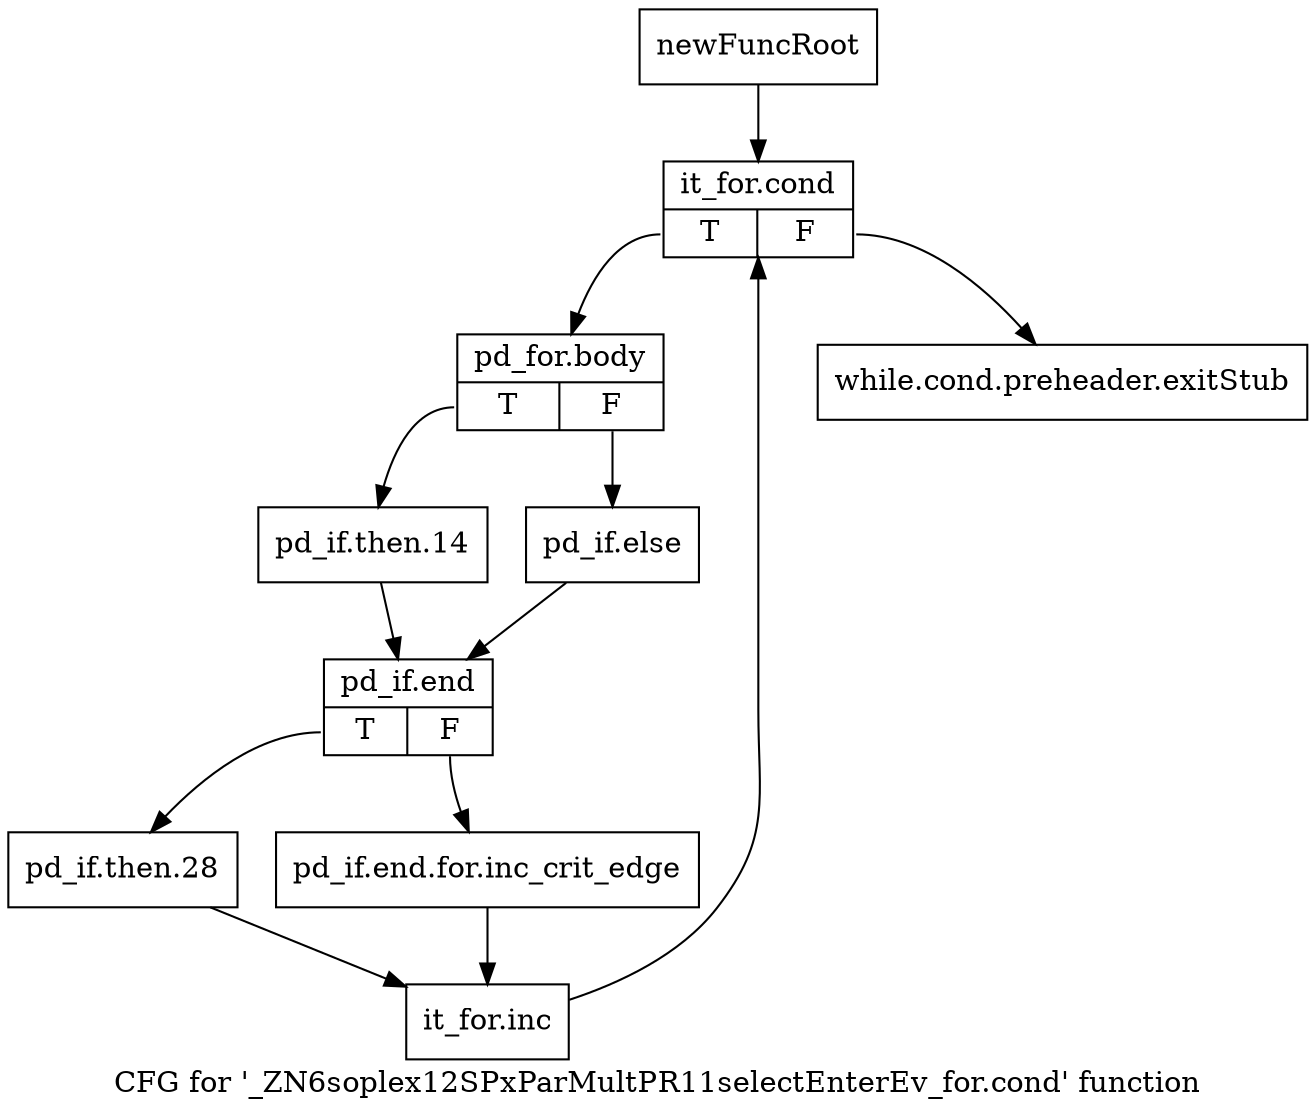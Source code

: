 digraph "CFG for '_ZN6soplex12SPxParMultPR11selectEnterEv_for.cond' function" {
	label="CFG for '_ZN6soplex12SPxParMultPR11selectEnterEv_for.cond' function";

	Node0x2cc9f90 [shape=record,label="{newFuncRoot}"];
	Node0x2cc9f90 -> Node0x2cca030;
	Node0x2cc9fe0 [shape=record,label="{while.cond.preheader.exitStub}"];
	Node0x2cca030 [shape=record,label="{it_for.cond|{<s0>T|<s1>F}}"];
	Node0x2cca030:s0 -> Node0x2cca080;
	Node0x2cca030:s1 -> Node0x2cc9fe0;
	Node0x2cca080 [shape=record,label="{pd_for.body|{<s0>T|<s1>F}}"];
	Node0x2cca080:s0 -> Node0x2cca120;
	Node0x2cca080:s1 -> Node0x2cca0d0;
	Node0x2cca0d0 [shape=record,label="{pd_if.else}"];
	Node0x2cca0d0 -> Node0x2cca170;
	Node0x2cca120 [shape=record,label="{pd_if.then.14}"];
	Node0x2cca120 -> Node0x2cca170;
	Node0x2cca170 [shape=record,label="{pd_if.end|{<s0>T|<s1>F}}"];
	Node0x2cca170:s0 -> Node0x2cca210;
	Node0x2cca170:s1 -> Node0x2cca1c0;
	Node0x2cca1c0 [shape=record,label="{pd_if.end.for.inc_crit_edge}"];
	Node0x2cca1c0 -> Node0x2cca260;
	Node0x2cca210 [shape=record,label="{pd_if.then.28}"];
	Node0x2cca210 -> Node0x2cca260;
	Node0x2cca260 [shape=record,label="{it_for.inc}"];
	Node0x2cca260 -> Node0x2cca030;
}
